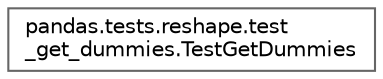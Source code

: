digraph "Graphical Class Hierarchy"
{
 // LATEX_PDF_SIZE
  bgcolor="transparent";
  edge [fontname=Helvetica,fontsize=10,labelfontname=Helvetica,labelfontsize=10];
  node [fontname=Helvetica,fontsize=10,shape=box,height=0.2,width=0.4];
  rankdir="LR";
  Node0 [id="Node000000",label="pandas.tests.reshape.test\l_get_dummies.TestGetDummies",height=0.2,width=0.4,color="grey40", fillcolor="white", style="filled",URL="$d4/ddf/classpandas_1_1tests_1_1reshape_1_1test__get__dummies_1_1TestGetDummies.html",tooltip=" "];
}
